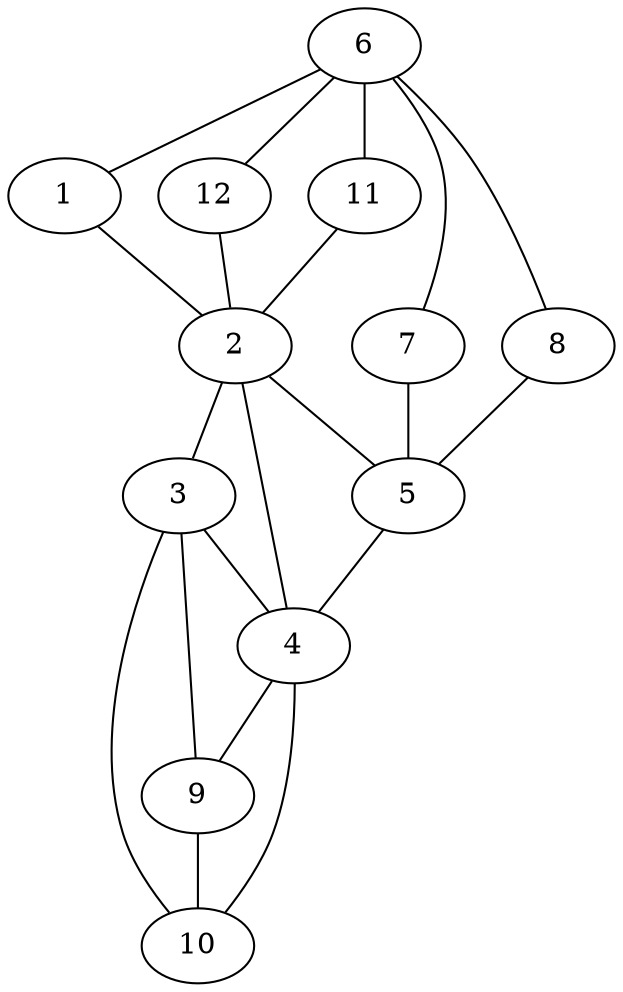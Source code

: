 graph G
{
6--1;
1--2;
6--12;
12--2;
6--11;
11--2;
6--7;
7--5;
6--8;
8--5;
2--3;
2--4;
2--5;
5--4;
3--4;
3--9;
3--10;
4--10;
4--9;
9--10;
graph[damping="G"]
}